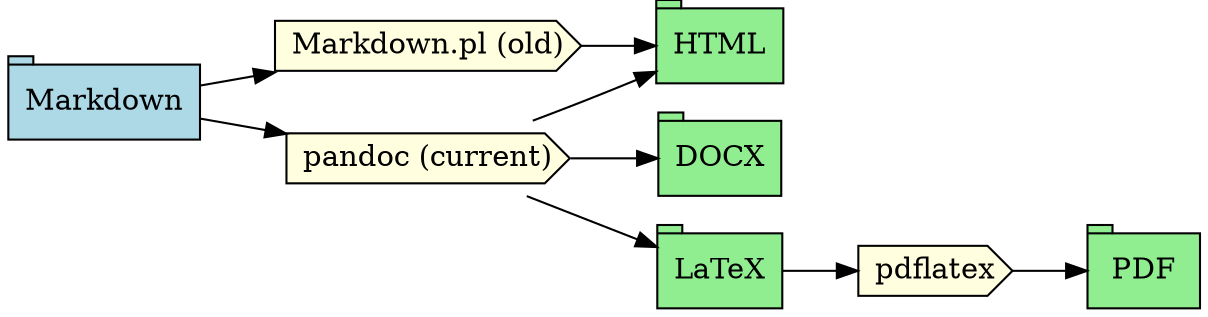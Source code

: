 digraph G {
	rankdir=LR;

	node [shape="tab", style="filled", fillcolor="lightgreen"];
	MD [label="Markdown", fillcolor="lightblue"];
	HTML;
	DOCX;
	LaTeX;
	PDF;
	node [shape="cds",style="filled", fillcolor="lightyellow"];
	MDpl [label="Markdown.pl (old)"];
	PD [label="pandoc (current)"];
	PDFLATEX [label="pdflatex"];	

	
	MD -> MDpl;
	MDpl -> HTML;
	MD -> PD;
	PD -> HTML;
	PD -> DOCX;
	PD -> LaTeX;
	LaTeX -> PDFLATEX;
	PDFLATEX -> PDF;
}
